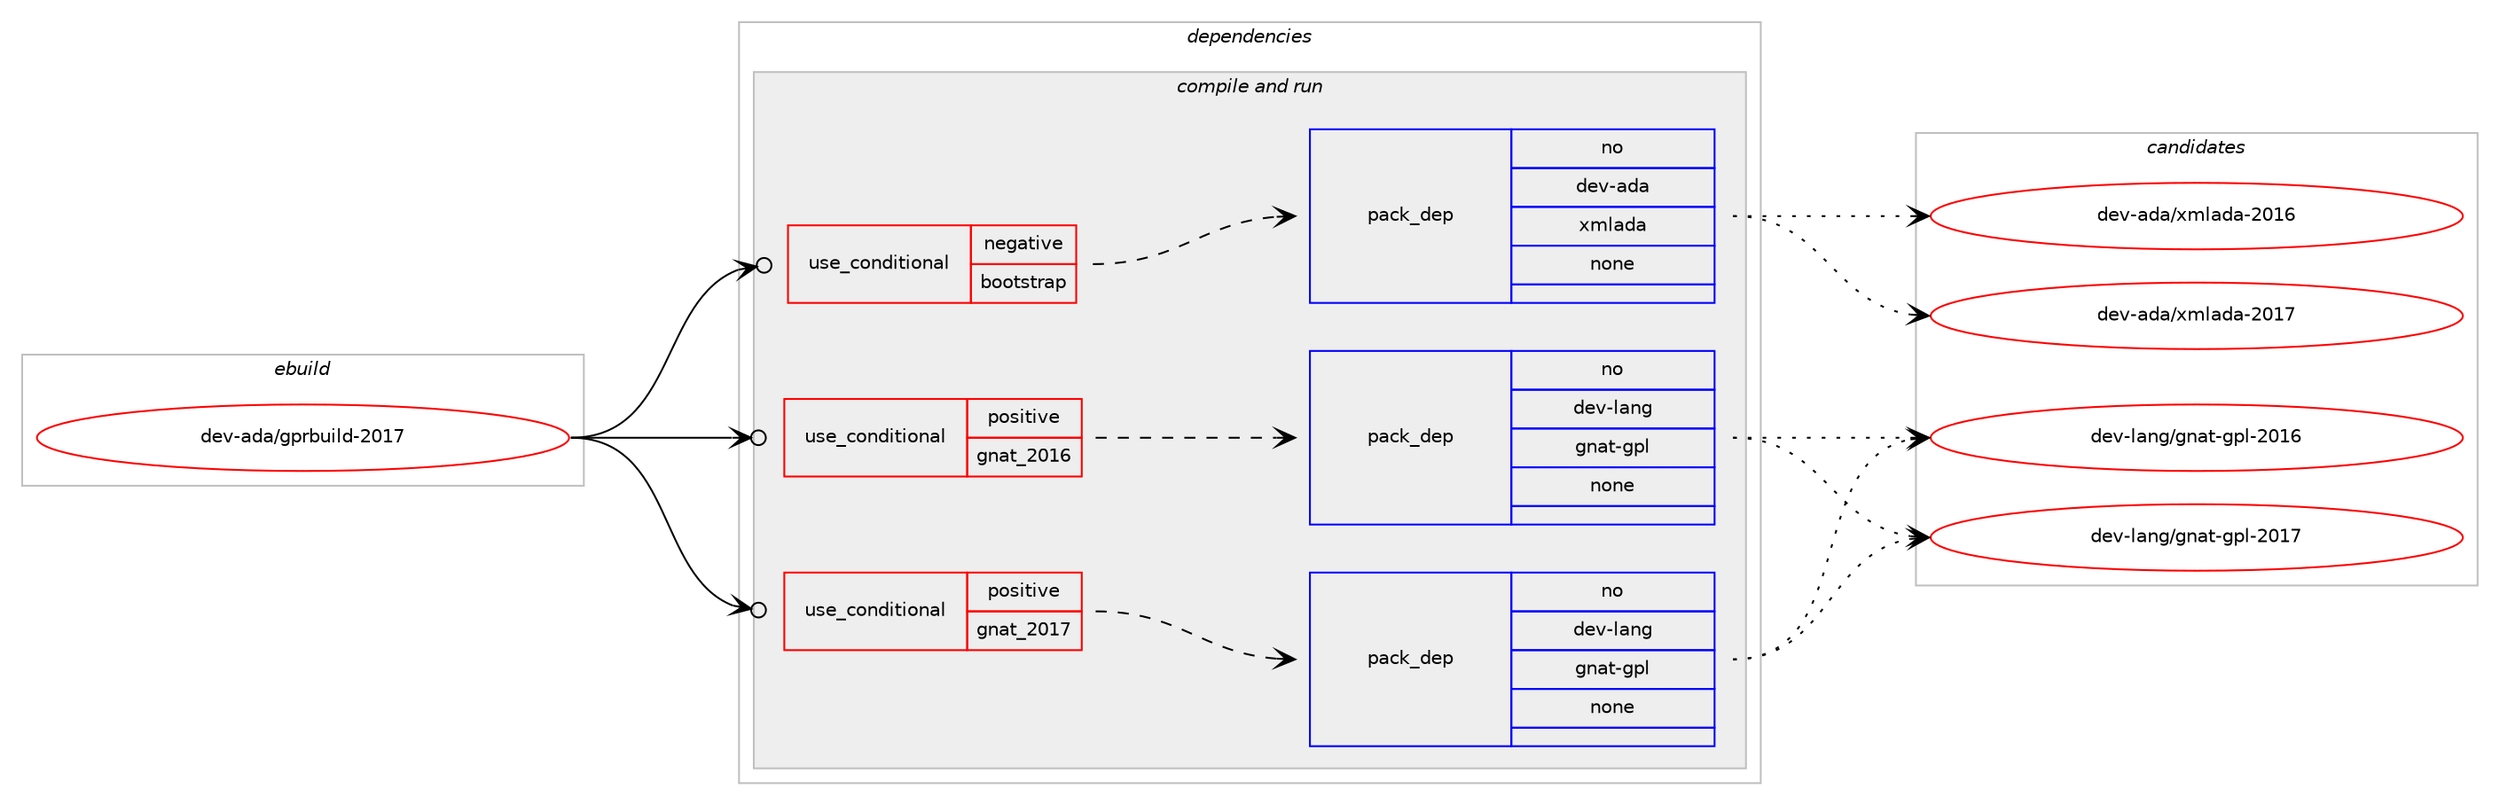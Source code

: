 digraph prolog {

# *************
# Graph options
# *************

newrank=true;
concentrate=true;
compound=true;
graph [rankdir=LR,fontname=Helvetica,fontsize=10,ranksep=1.5];#, ranksep=2.5, nodesep=0.2];
edge  [arrowhead=vee];
node  [fontname=Helvetica,fontsize=10];

# **********
# The ebuild
# **********

subgraph cluster_leftcol {
color=gray;
rank=same;
label=<<i>ebuild</i>>;
id [label="dev-ada/gprbuild-2017", color=red, width=4, href="../dev-ada/gprbuild-2017.svg"];
}

# ****************
# The dependencies
# ****************

subgraph cluster_midcol {
color=gray;
label=<<i>dependencies</i>>;
subgraph cluster_compile {
fillcolor="#eeeeee";
style=filled;
label=<<i>compile</i>>;
}
subgraph cluster_compileandrun {
fillcolor="#eeeeee";
style=filled;
label=<<i>compile and run</i>>;
subgraph cond15765 {
dependency65180 [label=<<TABLE BORDER="0" CELLBORDER="1" CELLSPACING="0" CELLPADDING="4"><TR><TD ROWSPAN="3" CELLPADDING="10">use_conditional</TD></TR><TR><TD>negative</TD></TR><TR><TD>bootstrap</TD></TR></TABLE>>, shape=none, color=red];
subgraph pack47971 {
dependency65181 [label=<<TABLE BORDER="0" CELLBORDER="1" CELLSPACING="0" CELLPADDING="4" WIDTH="220"><TR><TD ROWSPAN="6" CELLPADDING="30">pack_dep</TD></TR><TR><TD WIDTH="110">no</TD></TR><TR><TD>dev-ada</TD></TR><TR><TD>xmlada</TD></TR><TR><TD>none</TD></TR><TR><TD></TD></TR></TABLE>>, shape=none, color=blue];
}
dependency65180:e -> dependency65181:w [weight=20,style="dashed",arrowhead="vee"];
}
id:e -> dependency65180:w [weight=20,style="solid",arrowhead="odotvee"];
subgraph cond15766 {
dependency65182 [label=<<TABLE BORDER="0" CELLBORDER="1" CELLSPACING="0" CELLPADDING="4"><TR><TD ROWSPAN="3" CELLPADDING="10">use_conditional</TD></TR><TR><TD>positive</TD></TR><TR><TD>gnat_2016</TD></TR></TABLE>>, shape=none, color=red];
subgraph pack47972 {
dependency65183 [label=<<TABLE BORDER="0" CELLBORDER="1" CELLSPACING="0" CELLPADDING="4" WIDTH="220"><TR><TD ROWSPAN="6" CELLPADDING="30">pack_dep</TD></TR><TR><TD WIDTH="110">no</TD></TR><TR><TD>dev-lang</TD></TR><TR><TD>gnat-gpl</TD></TR><TR><TD>none</TD></TR><TR><TD></TD></TR></TABLE>>, shape=none, color=blue];
}
dependency65182:e -> dependency65183:w [weight=20,style="dashed",arrowhead="vee"];
}
id:e -> dependency65182:w [weight=20,style="solid",arrowhead="odotvee"];
subgraph cond15767 {
dependency65184 [label=<<TABLE BORDER="0" CELLBORDER="1" CELLSPACING="0" CELLPADDING="4"><TR><TD ROWSPAN="3" CELLPADDING="10">use_conditional</TD></TR><TR><TD>positive</TD></TR><TR><TD>gnat_2017</TD></TR></TABLE>>, shape=none, color=red];
subgraph pack47973 {
dependency65185 [label=<<TABLE BORDER="0" CELLBORDER="1" CELLSPACING="0" CELLPADDING="4" WIDTH="220"><TR><TD ROWSPAN="6" CELLPADDING="30">pack_dep</TD></TR><TR><TD WIDTH="110">no</TD></TR><TR><TD>dev-lang</TD></TR><TR><TD>gnat-gpl</TD></TR><TR><TD>none</TD></TR><TR><TD></TD></TR></TABLE>>, shape=none, color=blue];
}
dependency65184:e -> dependency65185:w [weight=20,style="dashed",arrowhead="vee"];
}
id:e -> dependency65184:w [weight=20,style="solid",arrowhead="odotvee"];
}
subgraph cluster_run {
fillcolor="#eeeeee";
style=filled;
label=<<i>run</i>>;
}
}

# **************
# The candidates
# **************

subgraph cluster_choices {
rank=same;
color=gray;
label=<<i>candidates</i>>;

subgraph choice47971 {
color=black;
nodesep=1;
choice1001011184597100974712010910897100974550484954 [label="dev-ada/xmlada-2016", color=red, width=4,href="../dev-ada/xmlada-2016.svg"];
choice1001011184597100974712010910897100974550484955 [label="dev-ada/xmlada-2017", color=red, width=4,href="../dev-ada/xmlada-2017.svg"];
dependency65181:e -> choice1001011184597100974712010910897100974550484954:w [style=dotted,weight="100"];
dependency65181:e -> choice1001011184597100974712010910897100974550484955:w [style=dotted,weight="100"];
}
subgraph choice47972 {
color=black;
nodesep=1;
choice10010111845108971101034710311097116451031121084550484954 [label="dev-lang/gnat-gpl-2016", color=red, width=4,href="../dev-lang/gnat-gpl-2016.svg"];
choice10010111845108971101034710311097116451031121084550484955 [label="dev-lang/gnat-gpl-2017", color=red, width=4,href="../dev-lang/gnat-gpl-2017.svg"];
dependency65183:e -> choice10010111845108971101034710311097116451031121084550484954:w [style=dotted,weight="100"];
dependency65183:e -> choice10010111845108971101034710311097116451031121084550484955:w [style=dotted,weight="100"];
}
subgraph choice47973 {
color=black;
nodesep=1;
choice10010111845108971101034710311097116451031121084550484954 [label="dev-lang/gnat-gpl-2016", color=red, width=4,href="../dev-lang/gnat-gpl-2016.svg"];
choice10010111845108971101034710311097116451031121084550484955 [label="dev-lang/gnat-gpl-2017", color=red, width=4,href="../dev-lang/gnat-gpl-2017.svg"];
dependency65185:e -> choice10010111845108971101034710311097116451031121084550484954:w [style=dotted,weight="100"];
dependency65185:e -> choice10010111845108971101034710311097116451031121084550484955:w [style=dotted,weight="100"];
}
}

}
